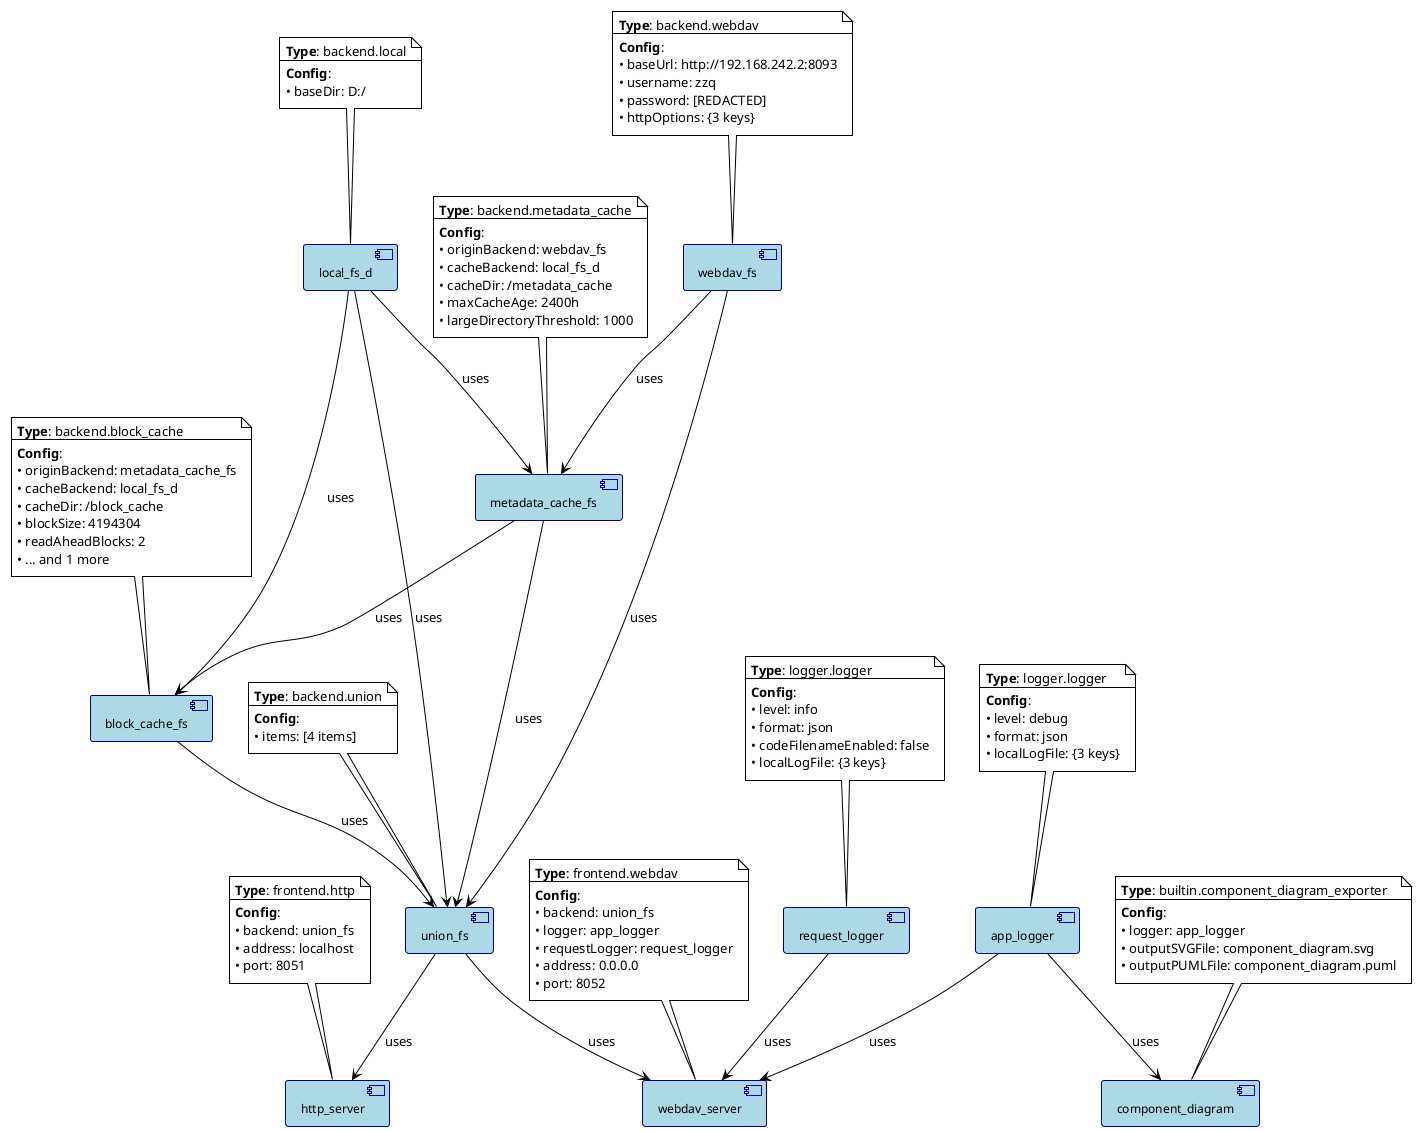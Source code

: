 @startuml
!define COMPONENT_DIAGRAM
!theme plain

skinparam backgroundColor White
skinparam componentBackgroundColor LightBlue
skinparam componentBorderColor DarkBlue
skinparam componentFontSize 12
skinparam componentStyle uml2

component [local_fs_d] as local_fs_d
note top of local_fs_d
  **Type**: backend.local
  --
  **Config**:
  • baseDir: D:/
end note

component [webdav_fs] as webdav_fs
note top of webdav_fs
  **Type**: backend.webdav
  --
  **Config**:
  • baseUrl: http://192.168.242.2:8093
  • username: zzq
  • password: [REDACTED]
  • httpOptions: {3 keys}
end note

component [metadata_cache_fs] as metadata_cache_fs
note top of metadata_cache_fs
  **Type**: backend.metadata_cache
  --
  **Config**:
  • originBackend: webdav_fs
  • cacheBackend: local_fs_d
  • cacheDir: /metadata_cache
  • maxCacheAge: 2400h
  • largeDirectoryThreshold: 1000
end note

component [block_cache_fs] as block_cache_fs
note top of block_cache_fs
  **Type**: backend.block_cache
  --
  **Config**:
  • originBackend: metadata_cache_fs
  • cacheBackend: local_fs_d
  • cacheDir: /block_cache
  • blockSize: 4194304
  • readAheadBlocks: 2
  • ... and 1 more
end note

component [union_fs] as union_fs
note top of union_fs
  **Type**: backend.union
  --
  **Config**:
  • items: [4 items]
end note

component [http_server] as http_server
note top of http_server
  **Type**: frontend.http
  --
  **Config**:
  • backend: union_fs
  • address: localhost
  • port: 8051
end note

component [request_logger] as request_logger
note top of request_logger
  **Type**: logger.logger
  --
  **Config**:
  • level: info
  • format: json
  • codeFilenameEnabled: false
  • localLogFile: {3 keys}
end note

component [app_logger] as app_logger
note top of app_logger
  **Type**: logger.logger
  --
  **Config**:
  • level: debug
  • format: json
  • localLogFile: {3 keys}
end note

component [webdav_server] as webdav_server
note top of webdav_server
  **Type**: frontend.webdav
  --
  **Config**:
  • backend: union_fs
  • logger: app_logger
  • requestLogger: request_logger
  • address: 0.0.0.0
  • port: 8052
end note

component [component_diagram] as component_diagram
note top of component_diagram
  **Type**: builtin.component_diagram_exporter
  --
  **Config**:
  • logger: app_logger
  • outputSVGFile: component_diagram.svg
  • outputPUMLFile: component_diagram.puml
end note

' Dependencies
webdav_fs --> metadata_cache_fs : uses
local_fs_d --> metadata_cache_fs : uses
metadata_cache_fs --> block_cache_fs : uses
local_fs_d --> block_cache_fs : uses
local_fs_d --> union_fs : uses
metadata_cache_fs --> union_fs : uses
block_cache_fs --> union_fs : uses
webdav_fs --> union_fs : uses
union_fs --> http_server : uses
union_fs --> webdav_server : uses
app_logger --> webdav_server : uses
request_logger --> webdav_server : uses
app_logger --> component_diagram : uses

@enduml

